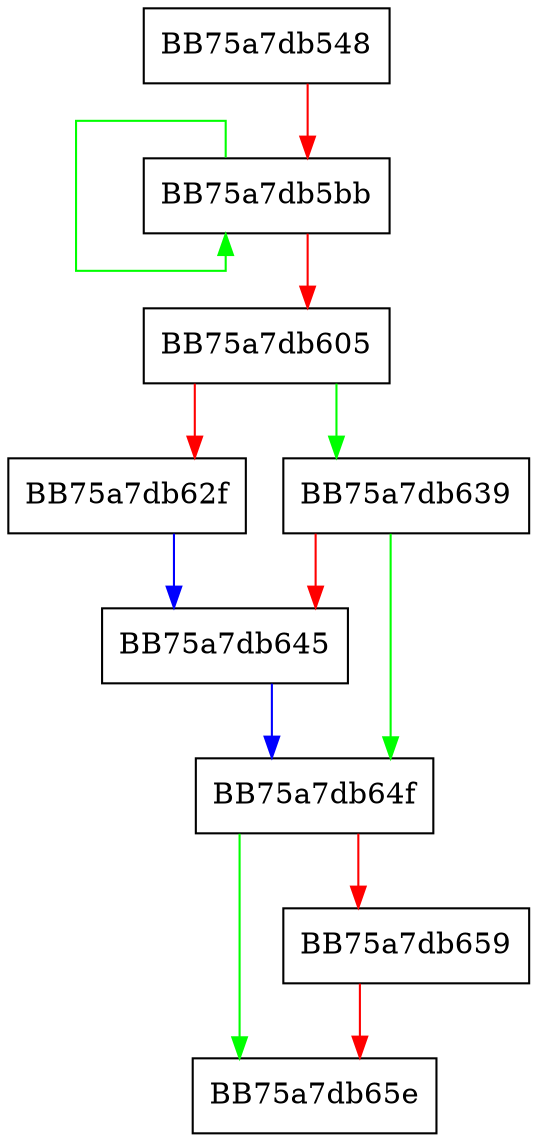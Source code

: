 digraph DynVhdVolume {
  node [shape="box"];
  graph [splines=ortho];
  BB75a7db548 -> BB75a7db5bb [color="red"];
  BB75a7db5bb -> BB75a7db5bb [color="green"];
  BB75a7db5bb -> BB75a7db605 [color="red"];
  BB75a7db605 -> BB75a7db639 [color="green"];
  BB75a7db605 -> BB75a7db62f [color="red"];
  BB75a7db62f -> BB75a7db645 [color="blue"];
  BB75a7db639 -> BB75a7db64f [color="green"];
  BB75a7db639 -> BB75a7db645 [color="red"];
  BB75a7db645 -> BB75a7db64f [color="blue"];
  BB75a7db64f -> BB75a7db65e [color="green"];
  BB75a7db64f -> BB75a7db659 [color="red"];
  BB75a7db659 -> BB75a7db65e [color="red"];
}